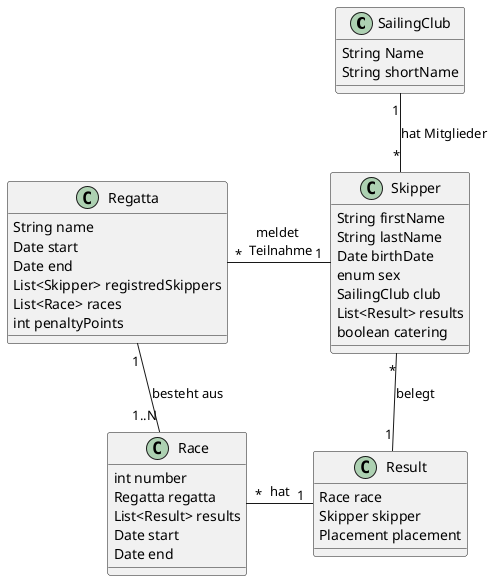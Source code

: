 @startuml

class SailingClub {
  String Name
  String shortName
}

class Skipper {
  String firstName
  String lastName
  Date birthDate
  enum sex
  SailingClub club
  List<Result> results  
  boolean catering
}

class Regatta {
   String name
   Date start
   Date end
   List<Skipper> registredSkippers
   List<Race> races
   int penaltyPoints
}

class Race {
  int number
  Regatta regatta
  List<Result> results
  Date start
  Date end
}

class Result {
  Race race
  Skipper skipper
  Placement placement
}

Skipper "*"-up-"1" SailingClub : hat Mitglieder
Skipper "1"-left-"*" Regatta : meldet \n Teilnahme
Skipper "*"--"1" Result : belegt
Race "*"-"1" Result : hat
Regatta "1" -- "1..N" Race : besteht aus


@enduml
